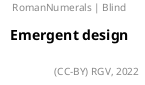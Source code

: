 @startuml
title Emergent design
center header RomanNumerals | Blind
'''''''''''''
allowmixing
'''''''''''''


'''''''''''''
'''''''''''''
right footer (CC-BY) RGV, 2022
@enduml